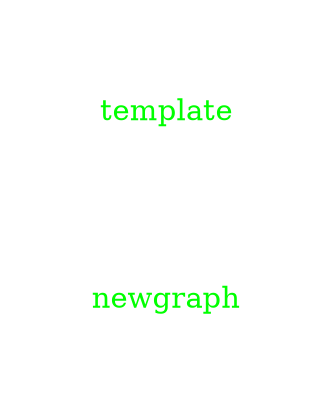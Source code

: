 digraph template {
  graph [
    bgcolor = "invis",
    compound = true,
    concentrate = true,
    fontname = "FiraCode Retina",
    fontnames = "monospace",
    fontsize = 12,
    margin = 0,
    nodesep = 1,
    pad = .5,
    ranksep = .75,
    splines = "polyline",
  ]
  node [fontcolor = "green", shape = "plaintext"]
  edge [arrowhead = "open", color = "white", decorate = true, style = bold]
  
  template -> newgraph
}
